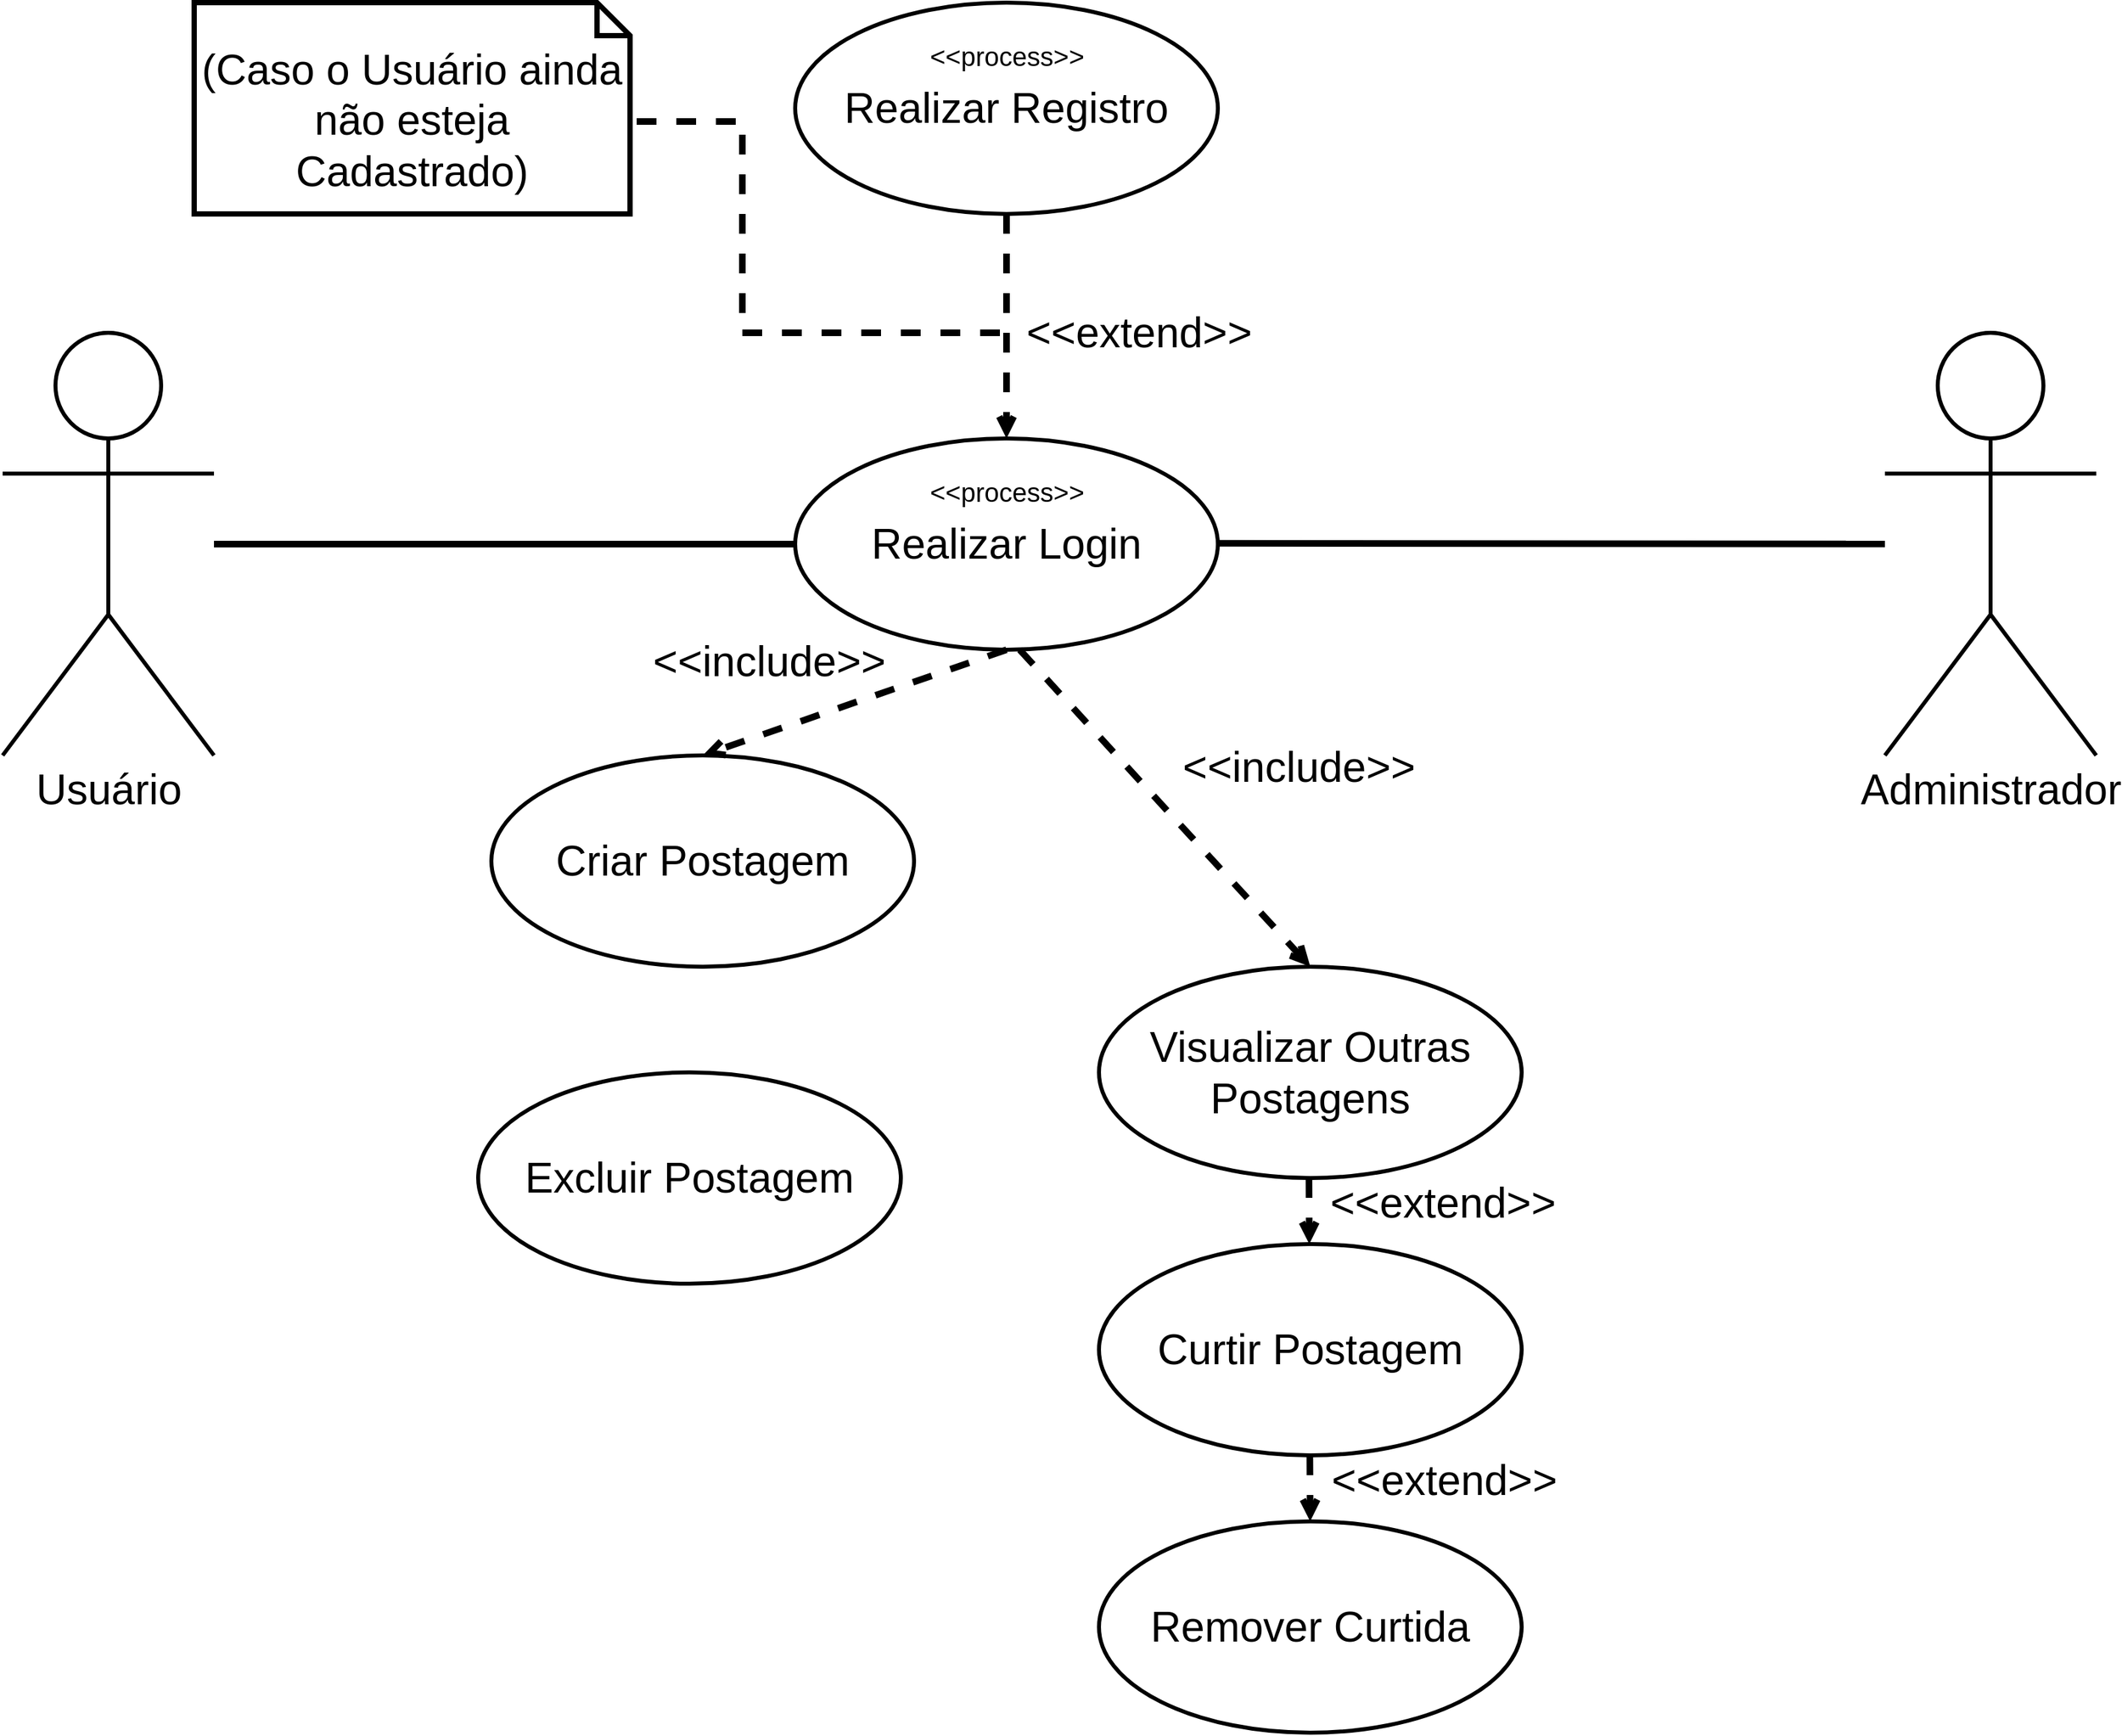 <mxfile version="24.8.4">
  <diagram name="Page-1" id="Ox3zL68_iwcasz6dOxy_">
    <mxGraphModel dx="1298" dy="2073" grid="1" gridSize="10" guides="1" tooltips="1" connect="1" arrows="1" fold="1" page="1" pageScale="1" pageWidth="850" pageHeight="1100" math="0" shadow="0">
      <root>
        <mxCell id="0" />
        <mxCell id="1" parent="0" />
        <mxCell id="GhDUsiYMYTLdvU3jQH11-1" value="&lt;font style=&quot;font-size: 32px;&quot;&gt;Usuário&lt;/font&gt;" style="shape=umlActor;verticalLabelPosition=bottom;verticalAlign=top;html=1;strokeWidth=3;" vertex="1" parent="1">
          <mxGeometry x="540" y="800" width="160" height="320" as="geometry" />
        </mxCell>
        <mxCell id="GhDUsiYMYTLdvU3jQH11-4" value="&lt;font style=&quot;font-size: 32px;&quot;&gt;Realizar Login&lt;br&gt;&lt;/font&gt;" style="ellipse;whiteSpace=wrap;html=1;strokeWidth=3;" vertex="1" parent="1">
          <mxGeometry x="1140" y="880" width="320" height="160" as="geometry" />
        </mxCell>
        <mxCell id="GhDUsiYMYTLdvU3jQH11-5" value="&lt;font style=&quot;font-size: 32px;&quot;&gt;Administrador&lt;/font&gt;" style="shape=umlActor;verticalLabelPosition=bottom;verticalAlign=top;html=1;strokeWidth=3;" vertex="1" parent="1">
          <mxGeometry x="1965" y="800" width="160" height="320" as="geometry" />
        </mxCell>
        <mxCell id="GhDUsiYMYTLdvU3jQH11-7" value="&lt;font style=&quot;font-size: 32px;&quot;&gt;Realizar Registro&lt;br&gt;&lt;/font&gt;" style="ellipse;whiteSpace=wrap;html=1;strokeWidth=3;" vertex="1" parent="1">
          <mxGeometry x="1140" y="550" width="320" height="160" as="geometry" />
        </mxCell>
        <mxCell id="GhDUsiYMYTLdvU3jQH11-16" value="&lt;font style=&quot;font-size: 32px;&quot;&gt;&amp;lt;&amp;lt;extend&amp;gt;&amp;gt;&lt;/font&gt;" style="html=1;verticalAlign=bottom;labelBackgroundColor=none;endArrow=open;endFill=0;dashed=1;rounded=0;strokeWidth=5;exitX=0.5;exitY=1;exitDx=0;exitDy=0;entryX=0.5;entryY=0;entryDx=0;entryDy=0;" edge="1" parent="1" source="GhDUsiYMYTLdvU3jQH11-7" target="GhDUsiYMYTLdvU3jQH11-4">
          <mxGeometry x="0.294" y="100" width="160" relative="1" as="geometry">
            <mxPoint x="1170" y="800" as="sourcePoint" />
            <mxPoint x="1300" y="880" as="targetPoint" />
            <mxPoint y="1" as="offset" />
          </mxGeometry>
        </mxCell>
        <mxCell id="GhDUsiYMYTLdvU3jQH11-17" value="" style="endArrow=none;html=1;rounded=0;strokeWidth=5;entryX=0;entryY=0.5;entryDx=0;entryDy=0;" edge="1" parent="1" source="GhDUsiYMYTLdvU3jQH11-1" target="GhDUsiYMYTLdvU3jQH11-4">
          <mxGeometry width="50" height="50" relative="1" as="geometry">
            <mxPoint x="1020" y="1000" as="sourcePoint" />
            <mxPoint x="1070" y="950" as="targetPoint" />
          </mxGeometry>
        </mxCell>
        <mxCell id="GhDUsiYMYTLdvU3jQH11-18" value="" style="endArrow=none;html=1;rounded=0;strokeWidth=5;" edge="1" parent="1" target="GhDUsiYMYTLdvU3jQH11-5">
          <mxGeometry width="50" height="50" relative="1" as="geometry">
            <mxPoint x="1460" y="959.41" as="sourcePoint" />
            <mxPoint x="1670" y="959.41" as="targetPoint" />
          </mxGeometry>
        </mxCell>
        <mxCell id="GhDUsiYMYTLdvU3jQH11-25" value="&lt;div align=&quot;center&quot;&gt;&lt;font style=&quot;font-size: 32px;&quot;&gt;(Caso o Usuário ainda não esteja Cadastrado)&lt;/font&gt;&lt;br&gt;&lt;/div&gt;" style="shape=note2;boundedLbl=1;whiteSpace=wrap;html=1;size=25;verticalAlign=top;align=center;strokeWidth=4;" vertex="1" parent="1">
          <mxGeometry x="685" y="550" width="330" height="160" as="geometry" />
        </mxCell>
        <mxCell id="GhDUsiYMYTLdvU3jQH11-32" value="" style="endArrow=none;dashed=1;html=1;rounded=0;strokeWidth=5;" edge="1" parent="1">
          <mxGeometry width="50" height="50" relative="1" as="geometry">
            <mxPoint x="1020" y="640" as="sourcePoint" />
            <mxPoint x="1300" y="800" as="targetPoint" />
            <Array as="points">
              <mxPoint x="1100" y="640" />
              <mxPoint x="1100" y="800" />
            </Array>
          </mxGeometry>
        </mxCell>
        <mxCell id="GhDUsiYMYTLdvU3jQH11-34" value="&lt;font style=&quot;font-size: 20px;&quot;&gt;&amp;lt;&amp;lt;process&amp;gt;&amp;gt;&lt;/font&gt;" style="text;html=1;align=center;verticalAlign=middle;resizable=0;points=[];autosize=1;strokeColor=none;fillColor=none;" vertex="1" parent="1">
          <mxGeometry x="1230" y="900" width="140" height="40" as="geometry" />
        </mxCell>
        <mxCell id="GhDUsiYMYTLdvU3jQH11-35" value="&lt;font style=&quot;font-size: 20px;&quot;&gt;&amp;lt;&amp;lt;process&amp;gt;&amp;gt;&lt;/font&gt;" style="text;html=1;align=center;verticalAlign=middle;resizable=0;points=[];autosize=1;strokeColor=none;fillColor=none;" vertex="1" parent="1">
          <mxGeometry x="1230" y="570" width="140" height="40" as="geometry" />
        </mxCell>
        <mxCell id="GhDUsiYMYTLdvU3jQH11-36" value="&lt;font style=&quot;font-size: 32px;&quot;&gt;Visualizar Outras Postagens&lt;br&gt;&lt;/font&gt;" style="ellipse;whiteSpace=wrap;html=1;strokeWidth=3;" vertex="1" parent="1">
          <mxGeometry x="1370" y="1280" width="320" height="160" as="geometry" />
        </mxCell>
        <mxCell id="GhDUsiYMYTLdvU3jQH11-38" value="&lt;font style=&quot;font-size: 32px;&quot;&gt;Criar Postagem&lt;br&gt;&lt;/font&gt;" style="ellipse;whiteSpace=wrap;html=1;strokeWidth=3;" vertex="1" parent="1">
          <mxGeometry x="910" y="1120" width="320" height="160" as="geometry" />
        </mxCell>
        <mxCell id="GhDUsiYMYTLdvU3jQH11-40" value="&lt;font style=&quot;font-size: 32px;&quot;&gt;&amp;lt;&amp;lt;include&amp;gt;&amp;gt;&lt;/font&gt;" style="html=1;verticalAlign=bottom;labelBackgroundColor=none;endArrow=open;endFill=0;dashed=1;rounded=0;strokeWidth=5;entryX=0.5;entryY=0;entryDx=0;entryDy=0;exitX=0.5;exitY=1;exitDx=0;exitDy=0;" edge="1" parent="1" source="GhDUsiYMYTLdvU3jQH11-4" target="GhDUsiYMYTLdvU3jQH11-38">
          <mxGeometry x="0.477" y="-31" width="160" relative="1" as="geometry">
            <mxPoint x="1280" y="1050" as="sourcePoint" />
            <mxPoint x="1250" y="1160" as="targetPoint" />
            <mxPoint as="offset" />
          </mxGeometry>
        </mxCell>
        <mxCell id="GhDUsiYMYTLdvU3jQH11-41" value="&lt;font style=&quot;font-size: 32px;&quot;&gt;&amp;lt;&amp;lt;include&amp;gt;&amp;gt;&lt;/font&gt;" style="html=1;verticalAlign=bottom;labelBackgroundColor=none;endArrow=open;endFill=0;dashed=1;rounded=0;strokeWidth=5;entryX=0.5;entryY=0;entryDx=0;entryDy=0;exitX=0.5;exitY=1;exitDx=0;exitDy=0;" edge="1" parent="1" target="GhDUsiYMYTLdvU3jQH11-36">
          <mxGeometry x="0.37" y="80" width="160" relative="1" as="geometry">
            <mxPoint x="1310.0" y="1040" as="sourcePoint" />
            <mxPoint x="1540.0" y="1120" as="targetPoint" />
            <mxPoint x="1" as="offset" />
          </mxGeometry>
        </mxCell>
        <mxCell id="GhDUsiYMYTLdvU3jQH11-43" value="&lt;font style=&quot;font-size: 32px;&quot;&gt;Excluir Postagem&lt;br&gt;&lt;/font&gt;" style="ellipse;whiteSpace=wrap;html=1;strokeWidth=3;" vertex="1" parent="1">
          <mxGeometry x="900" y="1360" width="320" height="160" as="geometry" />
        </mxCell>
        <mxCell id="GhDUsiYMYTLdvU3jQH11-45" value="&lt;font style=&quot;font-size: 32px;&quot;&gt;Curtir Postagem&lt;br&gt;&lt;/font&gt;" style="ellipse;whiteSpace=wrap;html=1;strokeWidth=3;" vertex="1" parent="1">
          <mxGeometry x="1370" y="1490" width="320" height="160" as="geometry" />
        </mxCell>
        <mxCell id="GhDUsiYMYTLdvU3jQH11-46" value="&lt;font style=&quot;font-size: 32px;&quot;&gt;Remover Curtida&lt;br&gt;&lt;/font&gt;" style="ellipse;whiteSpace=wrap;html=1;strokeWidth=3;" vertex="1" parent="1">
          <mxGeometry x="1370" y="1700" width="320" height="160" as="geometry" />
        </mxCell>
        <mxCell id="GhDUsiYMYTLdvU3jQH11-47" value="&lt;font style=&quot;font-size: 32px;&quot;&gt;&amp;lt;&amp;lt;extend&amp;gt;&amp;gt;&lt;/font&gt;" style="html=1;verticalAlign=bottom;labelBackgroundColor=none;endArrow=open;endFill=0;dashed=1;rounded=0;strokeWidth=5;entryX=0.5;entryY=0;entryDx=0;entryDy=0;" edge="1" parent="1">
          <mxGeometry x="0.619" y="101" width="160" relative="1" as="geometry">
            <mxPoint x="1529" y="1440" as="sourcePoint" />
            <mxPoint x="1529.23" y="1490" as="targetPoint" />
            <mxPoint as="offset" />
          </mxGeometry>
        </mxCell>
        <mxCell id="GhDUsiYMYTLdvU3jQH11-48" value="&lt;font style=&quot;font-size: 32px;&quot;&gt;&amp;lt;&amp;lt;extend&amp;gt;&amp;gt;&lt;/font&gt;" style="html=1;verticalAlign=bottom;labelBackgroundColor=none;endArrow=open;endFill=0;dashed=1;rounded=0;strokeWidth=5;entryX=0.5;entryY=0;entryDx=0;entryDy=0;" edge="1" parent="1">
          <mxGeometry x="0.619" y="101" width="160" relative="1" as="geometry">
            <mxPoint x="1529.64" y="1650" as="sourcePoint" />
            <mxPoint x="1529.87" y="1700" as="targetPoint" />
            <mxPoint as="offset" />
          </mxGeometry>
        </mxCell>
      </root>
    </mxGraphModel>
  </diagram>
</mxfile>
